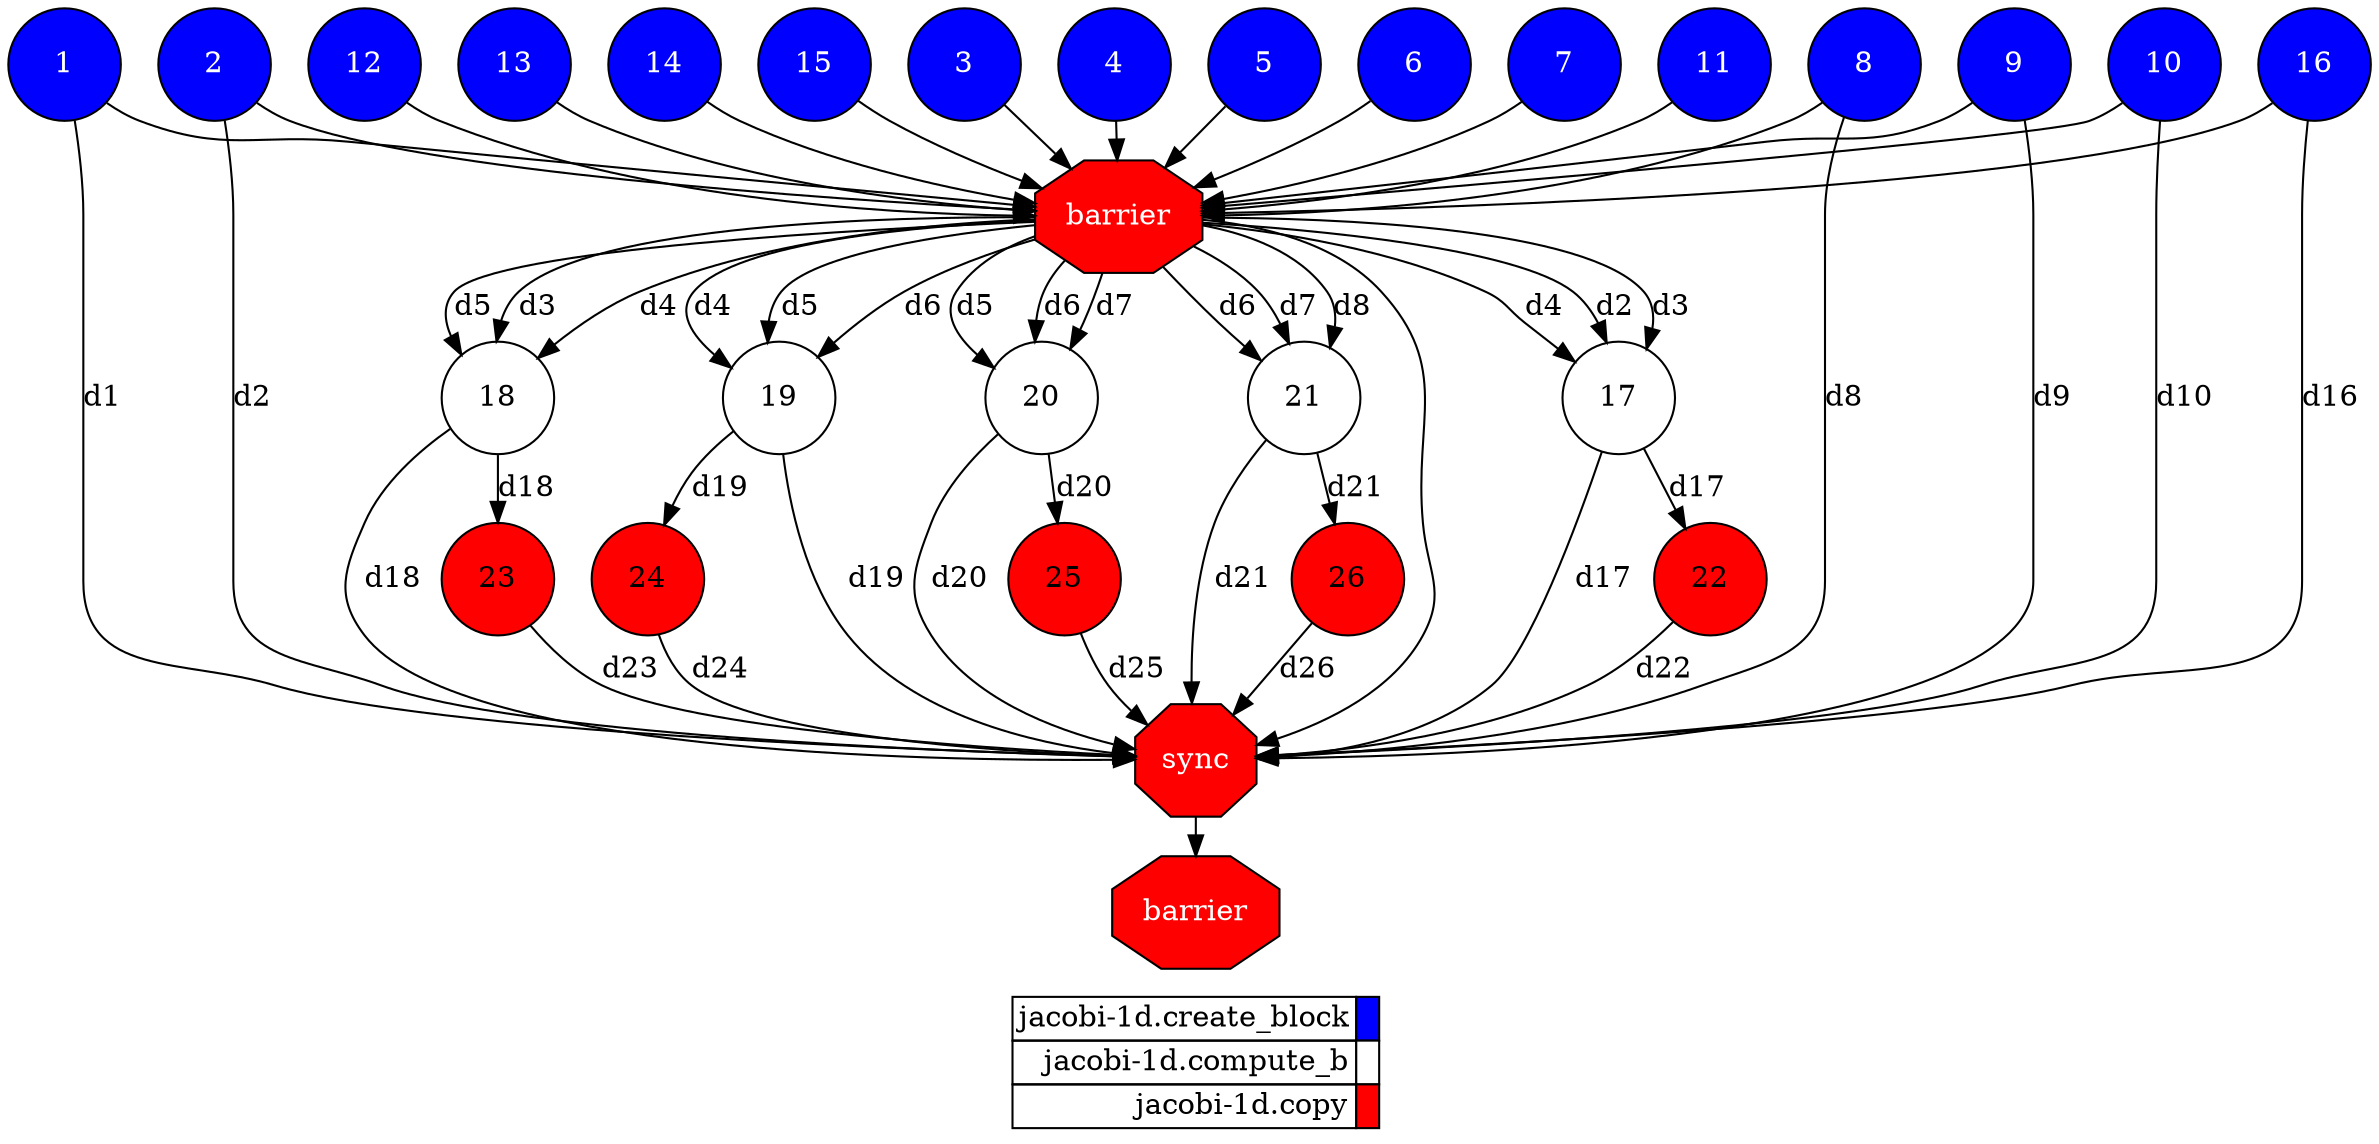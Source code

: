 digraph {
  rankdir=TB;
  labeljust="l";
  subgraph dependence_graph {
    ranksep=0.20;
    node[height=0.75];

1[shape=circle, style=filled fillcolor="#0000ff" fontcolor="#ffffff"];
2[shape=circle, style=filled fillcolor="#0000ff" fontcolor="#ffffff"];
3[shape=circle, style=filled fillcolor="#0000ff" fontcolor="#ffffff"];
4[shape=circle, style=filled fillcolor="#0000ff" fontcolor="#ffffff"];
5[shape=circle, style=filled fillcolor="#0000ff" fontcolor="#ffffff"];
6[shape=circle, style=filled fillcolor="#0000ff" fontcolor="#ffffff"];
7[shape=circle, style=filled fillcolor="#0000ff" fontcolor="#ffffff"];
8[shape=circle, style=filled fillcolor="#0000ff" fontcolor="#ffffff"];
9[shape=circle, style=filled fillcolor="#0000ff" fontcolor="#ffffff"];
10[shape=circle, style=filled fillcolor="#0000ff" fontcolor="#ffffff"];
11[shape=circle, style=filled fillcolor="#0000ff" fontcolor="#ffffff"];
12[shape=circle, style=filled fillcolor="#0000ff" fontcolor="#ffffff"];
13[shape=circle, style=filled fillcolor="#0000ff" fontcolor="#ffffff"];
14[shape=circle, style=filled fillcolor="#0000ff" fontcolor="#ffffff"];
15[shape=circle, style=filled fillcolor="#0000ff" fontcolor="#ffffff"];
16[shape=circle, style=filled fillcolor="#0000ff" fontcolor="#ffffff"];
Synchro1[label="barrier", shape=octagon, style=filled fillcolor="#ff0000" fontcolor="#FFFFFF"];
3 -> Synchro1;
13 -> Synchro1;
15 -> Synchro1;
16 -> Synchro1;
9 -> Synchro1;
7 -> Synchro1;
11 -> Synchro1;
8 -> Synchro1;
12 -> Synchro1;
1 -> Synchro1;
14 -> Synchro1;
5 -> Synchro1;
4 -> Synchro1;
10 -> Synchro1;
6 -> Synchro1;
2 -> Synchro1;
17[shape=circle, style=filled fillcolor="#ffffff" fontcolor="#000000"];
Synchro1 -> 17[ label="d2" ];
Synchro1 -> 17[ label="d3" ];
Synchro1 -> 17[ label="d4" ];
18[shape=circle, style=filled fillcolor="#ffffff" fontcolor="#000000"];
Synchro1 -> 18[ label="d3" ];
Synchro1 -> 18[ label="d4" ];
Synchro1 -> 18[ label="d5" ];
19[shape=circle, style=filled fillcolor="#ffffff" fontcolor="#000000"];
Synchro1 -> 19[ label="d4" ];
Synchro1 -> 19[ label="d5" ];
Synchro1 -> 19[ label="d6" ];
20[shape=circle, style=filled fillcolor="#ffffff" fontcolor="#000000"];
Synchro1 -> 20[ label="d5" ];
Synchro1 -> 20[ label="d6" ];
Synchro1 -> 20[ label="d7" ];
21[shape=circle, style=filled fillcolor="#ffffff" fontcolor="#000000"];
Synchro1 -> 21[ label="d6" ];
Synchro1 -> 21[ label="d7" ];
Synchro1 -> 21[ label="d8" ];
22[shape=circle, style=filled fillcolor="#ff0000" fontcolor="#000000"];
17 -> 22[ label="d17" ];
23[shape=circle, style=filled fillcolor="#ff0000" fontcolor="#000000"];
18 -> 23[ label="d18" ];
24[shape=circle, style=filled fillcolor="#ff0000" fontcolor="#000000"];
19 -> 24[ label="d19" ];
25[shape=circle, style=filled fillcolor="#ff0000" fontcolor="#000000"];
20 -> 25[ label="d20" ];
26[shape=circle, style=filled fillcolor="#ff0000" fontcolor="#000000"];
21 -> 26[ label="d21" ];
Synchro2[label="sync", shape=octagon, style=filled fillcolor="#ff0000" fontcolor="#FFFFFF"];
Synchro1 -> Synchro2;
1 -> Synchro2[ label="d1" ];
2 -> Synchro2[ label="d2" ];
22 -> Synchro2[ label="d22" ];
23 -> Synchro2[ label="d23" ];
24 -> Synchro2[ label="d24" ];
25 -> Synchro2[ label="d25" ];
26 -> Synchro2[ label="d26" ];
8 -> Synchro2[ label="d8" ];
9 -> Synchro2[ label="d9" ];
10 -> Synchro2[ label="d10" ];
17 -> Synchro2[ label="d17" ];
18 -> Synchro2[ label="d18" ];
19 -> Synchro2[ label="d19" ];
20 -> Synchro2[ label="d20" ];
21 -> Synchro2[ label="d21" ];
16 -> Synchro2[ label="d16" ];
Synchro3[label="barrier", shape=octagon, style=filled fillcolor="#ff0000" fontcolor="#FFFFFF"];
Synchro2 -> Synchro3;  }
  subgraph legend {
    rank=sink;
    node [shape=plaintext, height=0.75];
    ranksep=0.20;
    label = "Legend";
    key [label=<
      <table border="0" cellpadding="2" cellspacing="0" cellborder="1">
<tr>
<td align="right">jacobi-1d.create_block</td>
<td bgcolor="#0000ff">&nbsp;</td>
</tr>
<tr>
<td align="right">jacobi-1d.compute_b</td>
<td bgcolor="#ffffff">&nbsp;</td>
</tr>
<tr>
<td align="right">jacobi-1d.copy</td>
<td bgcolor="#ff0000">&nbsp;</td>
</tr>
      </table>
    >]
  }
}
